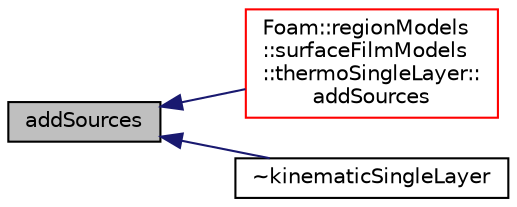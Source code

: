 digraph "addSources"
{
  bgcolor="transparent";
  edge [fontname="Helvetica",fontsize="10",labelfontname="Helvetica",labelfontsize="10"];
  node [fontname="Helvetica",fontsize="10",shape=record];
  rankdir="LR";
  Node1 [label="addSources",height=0.2,width=0.4,color="black", fillcolor="grey75", style="filled", fontcolor="black"];
  Node1 -> Node2 [dir="back",color="midnightblue",fontsize="10",style="solid",fontname="Helvetica"];
  Node2 [label="Foam::regionModels\l::surfaceFilmModels\l::thermoSingleLayer::\laddSources",height=0.2,width=0.4,color="red",URL="$a02674.html#a5a5be2fa930af8785ddd54ec4debbfc4",tooltip="External hook to add sources to the film. "];
  Node1 -> Node3 [dir="back",color="midnightblue",fontsize="10",style="solid",fontname="Helvetica"];
  Node3 [label="~kinematicSingleLayer",height=0.2,width=0.4,color="black",URL="$a01261.html#a83af30aed0533ffdd70512125a974e0d",tooltip="Destructor. "];
}
